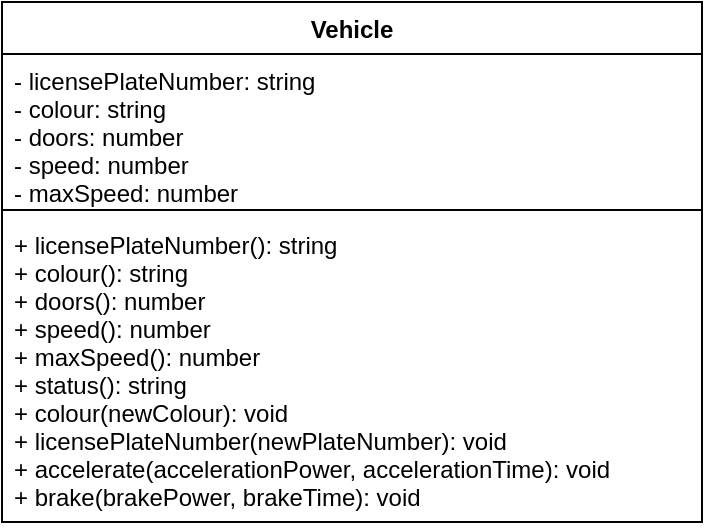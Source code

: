 <mxfile>
    <diagram id="5gMrNbhCcvMap2-kCo8e" name="Page-1">
        <mxGraphModel dx="758" dy="512" grid="1" gridSize="10" guides="1" tooltips="1" connect="1" arrows="1" fold="1" page="1" pageScale="1" pageWidth="827" pageHeight="1169" math="0" shadow="0">
            <root>
                <mxCell id="0"/>
                <mxCell id="1" parent="0"/>
                <mxCell id="180" value="Vehicle" style="swimlane;fontStyle=1;align=center;verticalAlign=top;childLayout=stackLayout;horizontal=1;startSize=26;horizontalStack=0;resizeParent=1;resizeParentMax=0;resizeLast=0;collapsible=1;marginBottom=0;" parent="1" vertex="1">
                    <mxGeometry x="40" y="40" width="350" height="260" as="geometry">
                        <mxRectangle x="40" y="40" width="110" height="30" as="alternateBounds"/>
                    </mxGeometry>
                </mxCell>
                <mxCell id="181" value="- licensePlateNumber: string&#10;- colour: string&#10;- doors: number&#10;- speed: number&#10;- maxSpeed: number" style="text;strokeColor=none;fillColor=none;align=left;verticalAlign=top;spacingLeft=4;spacingRight=4;overflow=hidden;rotatable=0;points=[[0,0.5],[1,0.5]];portConstraint=eastwest;" parent="180" vertex="1">
                    <mxGeometry y="26" width="350" height="74" as="geometry"/>
                </mxCell>
                <mxCell id="182" value="" style="line;strokeWidth=1;fillColor=none;align=left;verticalAlign=middle;spacingTop=-1;spacingLeft=3;spacingRight=3;rotatable=0;labelPosition=right;points=[];portConstraint=eastwest;strokeColor=inherit;" parent="180" vertex="1">
                    <mxGeometry y="100" width="350" height="8" as="geometry"/>
                </mxCell>
                <mxCell id="183" value="+ licensePlateNumber(): string &#10;+ colour(): string&#10;+ doors(): number&#10;+ speed(): number&#10;+ maxSpeed(): number&#10;+ status(): string&#10;+ colour(newColour): void&#10;+ licensePlateNumber(newPlateNumber): void&#10;+ accelerate(accelerationPower, accelerationTime): void&#10;+ brake(brakePower, brakeTime): void" style="text;strokeColor=none;fillColor=none;align=left;verticalAlign=top;spacingLeft=4;spacingRight=4;overflow=hidden;rotatable=0;points=[[0,0.5],[1,0.5]];portConstraint=eastwest;" parent="180" vertex="1">
                    <mxGeometry y="108" width="350" height="152" as="geometry"/>
                </mxCell>
            </root>
        </mxGraphModel>
    </diagram>
</mxfile>